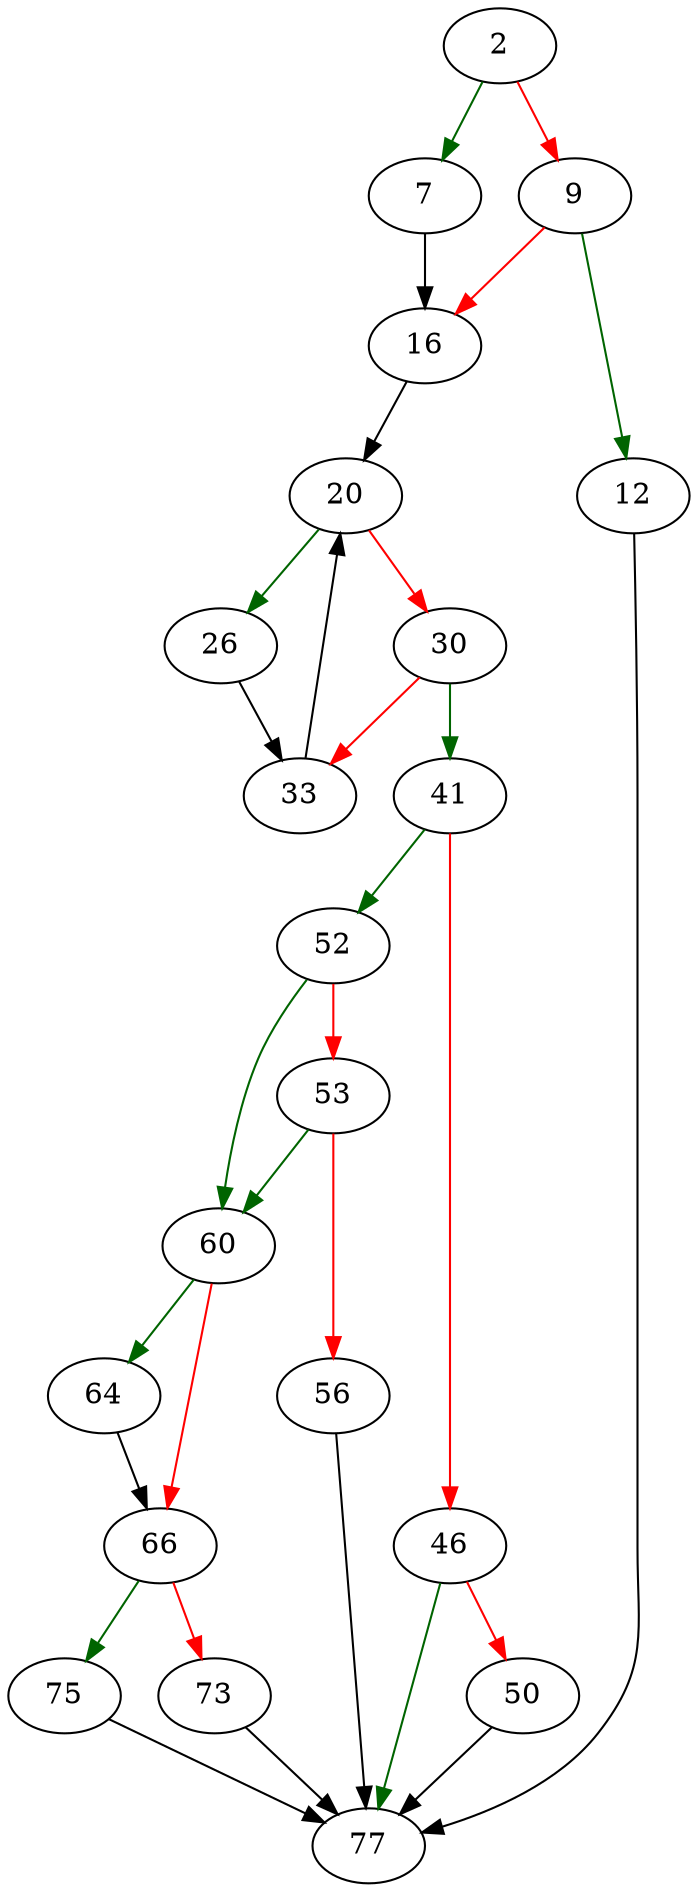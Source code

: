 strict digraph "bsd_sum_file" {
	// Node definitions.
	2 [entry=true];
	7;
	9;
	16;
	12;
	77;
	20;
	26;
	30;
	33;
	41;
	52;
	46;
	50;
	60;
	53;
	56;
	64;
	66;
	75;
	73;

	// Edge definitions.
	2 -> 7 [
		color=darkgreen
		cond=true
	];
	2 -> 9 [
		color=red
		cond=false
	];
	7 -> 16;
	9 -> 16 [
		color=red
		cond=false
	];
	9 -> 12 [
		color=darkgreen
		cond=true
	];
	16 -> 20;
	12 -> 77;
	20 -> 26 [
		color=darkgreen
		cond=true
	];
	20 -> 30 [
		color=red
		cond=false
	];
	26 -> 33;
	30 -> 33 [
		color=red
		cond=false
	];
	30 -> 41 [
		color=darkgreen
		cond=true
	];
	33 -> 20;
	41 -> 52 [
		color=darkgreen
		cond=true
	];
	41 -> 46 [
		color=red
		cond=false
	];
	52 -> 60 [
		color=darkgreen
		cond=true
	];
	52 -> 53 [
		color=red
		cond=false
	];
	46 -> 77 [
		color=darkgreen
		cond=true
	];
	46 -> 50 [
		color=red
		cond=false
	];
	50 -> 77;
	60 -> 64 [
		color=darkgreen
		cond=true
	];
	60 -> 66 [
		color=red
		cond=false
	];
	53 -> 60 [
		color=darkgreen
		cond=true
	];
	53 -> 56 [
		color=red
		cond=false
	];
	56 -> 77;
	64 -> 66;
	66 -> 75 [
		color=darkgreen
		cond=true
	];
	66 -> 73 [
		color=red
		cond=false
	];
	75 -> 77;
	73 -> 77;
}